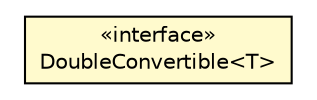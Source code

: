 #!/usr/local/bin/dot
#
# Class diagram 
# Generated by UMLGraph version 5.2 (http://www.umlgraph.org/)
#

digraph G {
	edge [fontname="Helvetica",fontsize=10,labelfontname="Helvetica",labelfontsize=10];
	node [fontname="Helvetica",fontsize=10,shape=plaintext];
	nodesep=0.25;
	ranksep=0.5;
	// it.unica.foresee.datasets.interfaces.DoubleConvertible<T>
	c1196 [label=<<table title="it.unica.foresee.datasets.interfaces.DoubleConvertible" border="0" cellborder="1" cellspacing="0" cellpadding="2" port="p" bgcolor="lemonChiffon" href="./DoubleConvertible.html">
		<tr><td><table border="0" cellspacing="0" cellpadding="1">
<tr><td align="center" balign="center"> &#171;interface&#187; </td></tr>
<tr><td align="center" balign="center"> DoubleConvertible&lt;T&gt; </td></tr>
		</table></td></tr>
		</table>>, fontname="Helvetica", fontcolor="black", fontsize=10.0];
}


